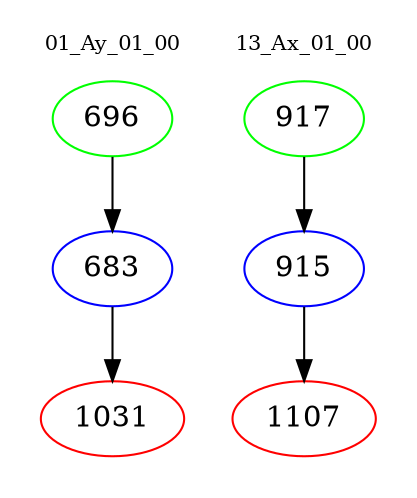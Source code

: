 digraph{
subgraph cluster_0 {
color = white
label = "01_Ay_01_00";
fontsize=10;
T0_696 [label="696", color="green"]
T0_696 -> T0_683 [color="black"]
T0_683 [label="683", color="blue"]
T0_683 -> T0_1031 [color="black"]
T0_1031 [label="1031", color="red"]
}
subgraph cluster_1 {
color = white
label = "13_Ax_01_00";
fontsize=10;
T1_917 [label="917", color="green"]
T1_917 -> T1_915 [color="black"]
T1_915 [label="915", color="blue"]
T1_915 -> T1_1107 [color="black"]
T1_1107 [label="1107", color="red"]
}
}
